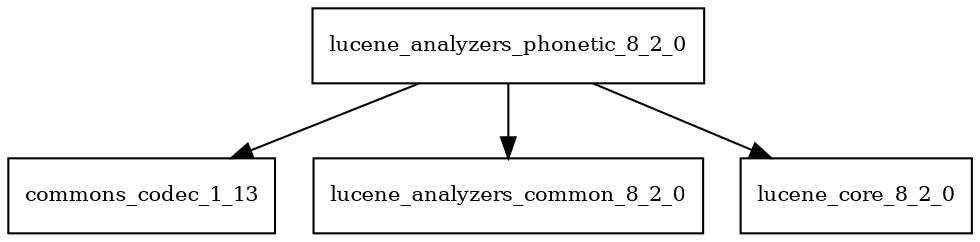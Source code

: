 digraph lucene_analyzers_phonetic_8_2_0_dependencies {
  node [shape = box, fontsize=10.0];
  lucene_analyzers_phonetic_8_2_0 -> commons_codec_1_13;
  lucene_analyzers_phonetic_8_2_0 -> lucene_analyzers_common_8_2_0;
  lucene_analyzers_phonetic_8_2_0 -> lucene_core_8_2_0;
}
